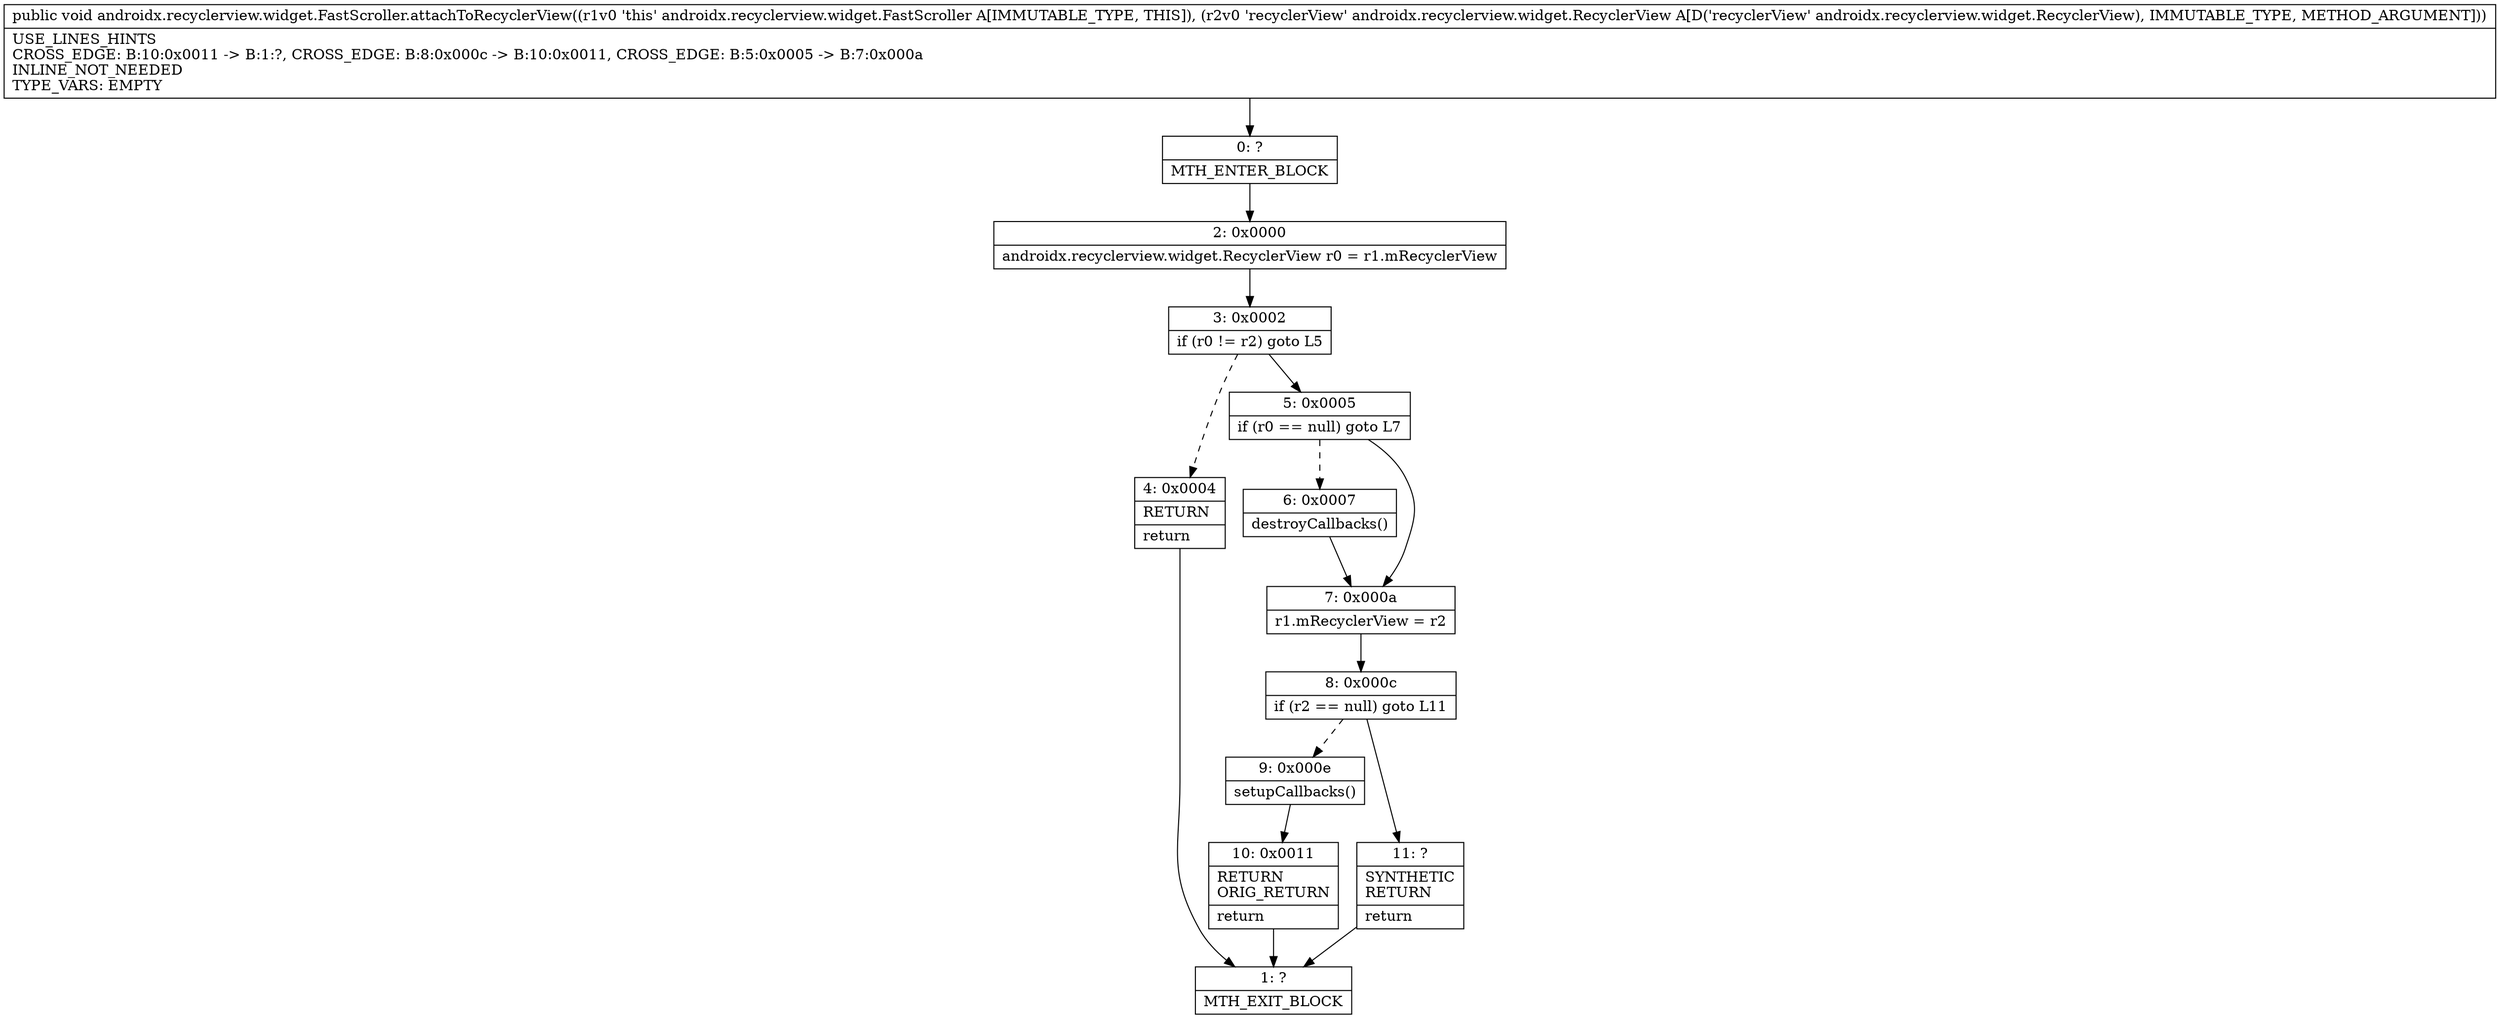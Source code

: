 digraph "CFG forandroidx.recyclerview.widget.FastScroller.attachToRecyclerView(Landroidx\/recyclerview\/widget\/RecyclerView;)V" {
Node_0 [shape=record,label="{0\:\ ?|MTH_ENTER_BLOCK\l}"];
Node_2 [shape=record,label="{2\:\ 0x0000|androidx.recyclerview.widget.RecyclerView r0 = r1.mRecyclerView\l}"];
Node_3 [shape=record,label="{3\:\ 0x0002|if (r0 != r2) goto L5\l}"];
Node_4 [shape=record,label="{4\:\ 0x0004|RETURN\l|return\l}"];
Node_1 [shape=record,label="{1\:\ ?|MTH_EXIT_BLOCK\l}"];
Node_5 [shape=record,label="{5\:\ 0x0005|if (r0 == null) goto L7\l}"];
Node_6 [shape=record,label="{6\:\ 0x0007|destroyCallbacks()\l}"];
Node_7 [shape=record,label="{7\:\ 0x000a|r1.mRecyclerView = r2\l}"];
Node_8 [shape=record,label="{8\:\ 0x000c|if (r2 == null) goto L11\l}"];
Node_9 [shape=record,label="{9\:\ 0x000e|setupCallbacks()\l}"];
Node_10 [shape=record,label="{10\:\ 0x0011|RETURN\lORIG_RETURN\l|return\l}"];
Node_11 [shape=record,label="{11\:\ ?|SYNTHETIC\lRETURN\l|return\l}"];
MethodNode[shape=record,label="{public void androidx.recyclerview.widget.FastScroller.attachToRecyclerView((r1v0 'this' androidx.recyclerview.widget.FastScroller A[IMMUTABLE_TYPE, THIS]), (r2v0 'recyclerView' androidx.recyclerview.widget.RecyclerView A[D('recyclerView' androidx.recyclerview.widget.RecyclerView), IMMUTABLE_TYPE, METHOD_ARGUMENT]))  | USE_LINES_HINTS\lCROSS_EDGE: B:10:0x0011 \-\> B:1:?, CROSS_EDGE: B:8:0x000c \-\> B:10:0x0011, CROSS_EDGE: B:5:0x0005 \-\> B:7:0x000a\lINLINE_NOT_NEEDED\lTYPE_VARS: EMPTY\l}"];
MethodNode -> Node_0;Node_0 -> Node_2;
Node_2 -> Node_3;
Node_3 -> Node_4[style=dashed];
Node_3 -> Node_5;
Node_4 -> Node_1;
Node_5 -> Node_6[style=dashed];
Node_5 -> Node_7;
Node_6 -> Node_7;
Node_7 -> Node_8;
Node_8 -> Node_9[style=dashed];
Node_8 -> Node_11;
Node_9 -> Node_10;
Node_10 -> Node_1;
Node_11 -> Node_1;
}

